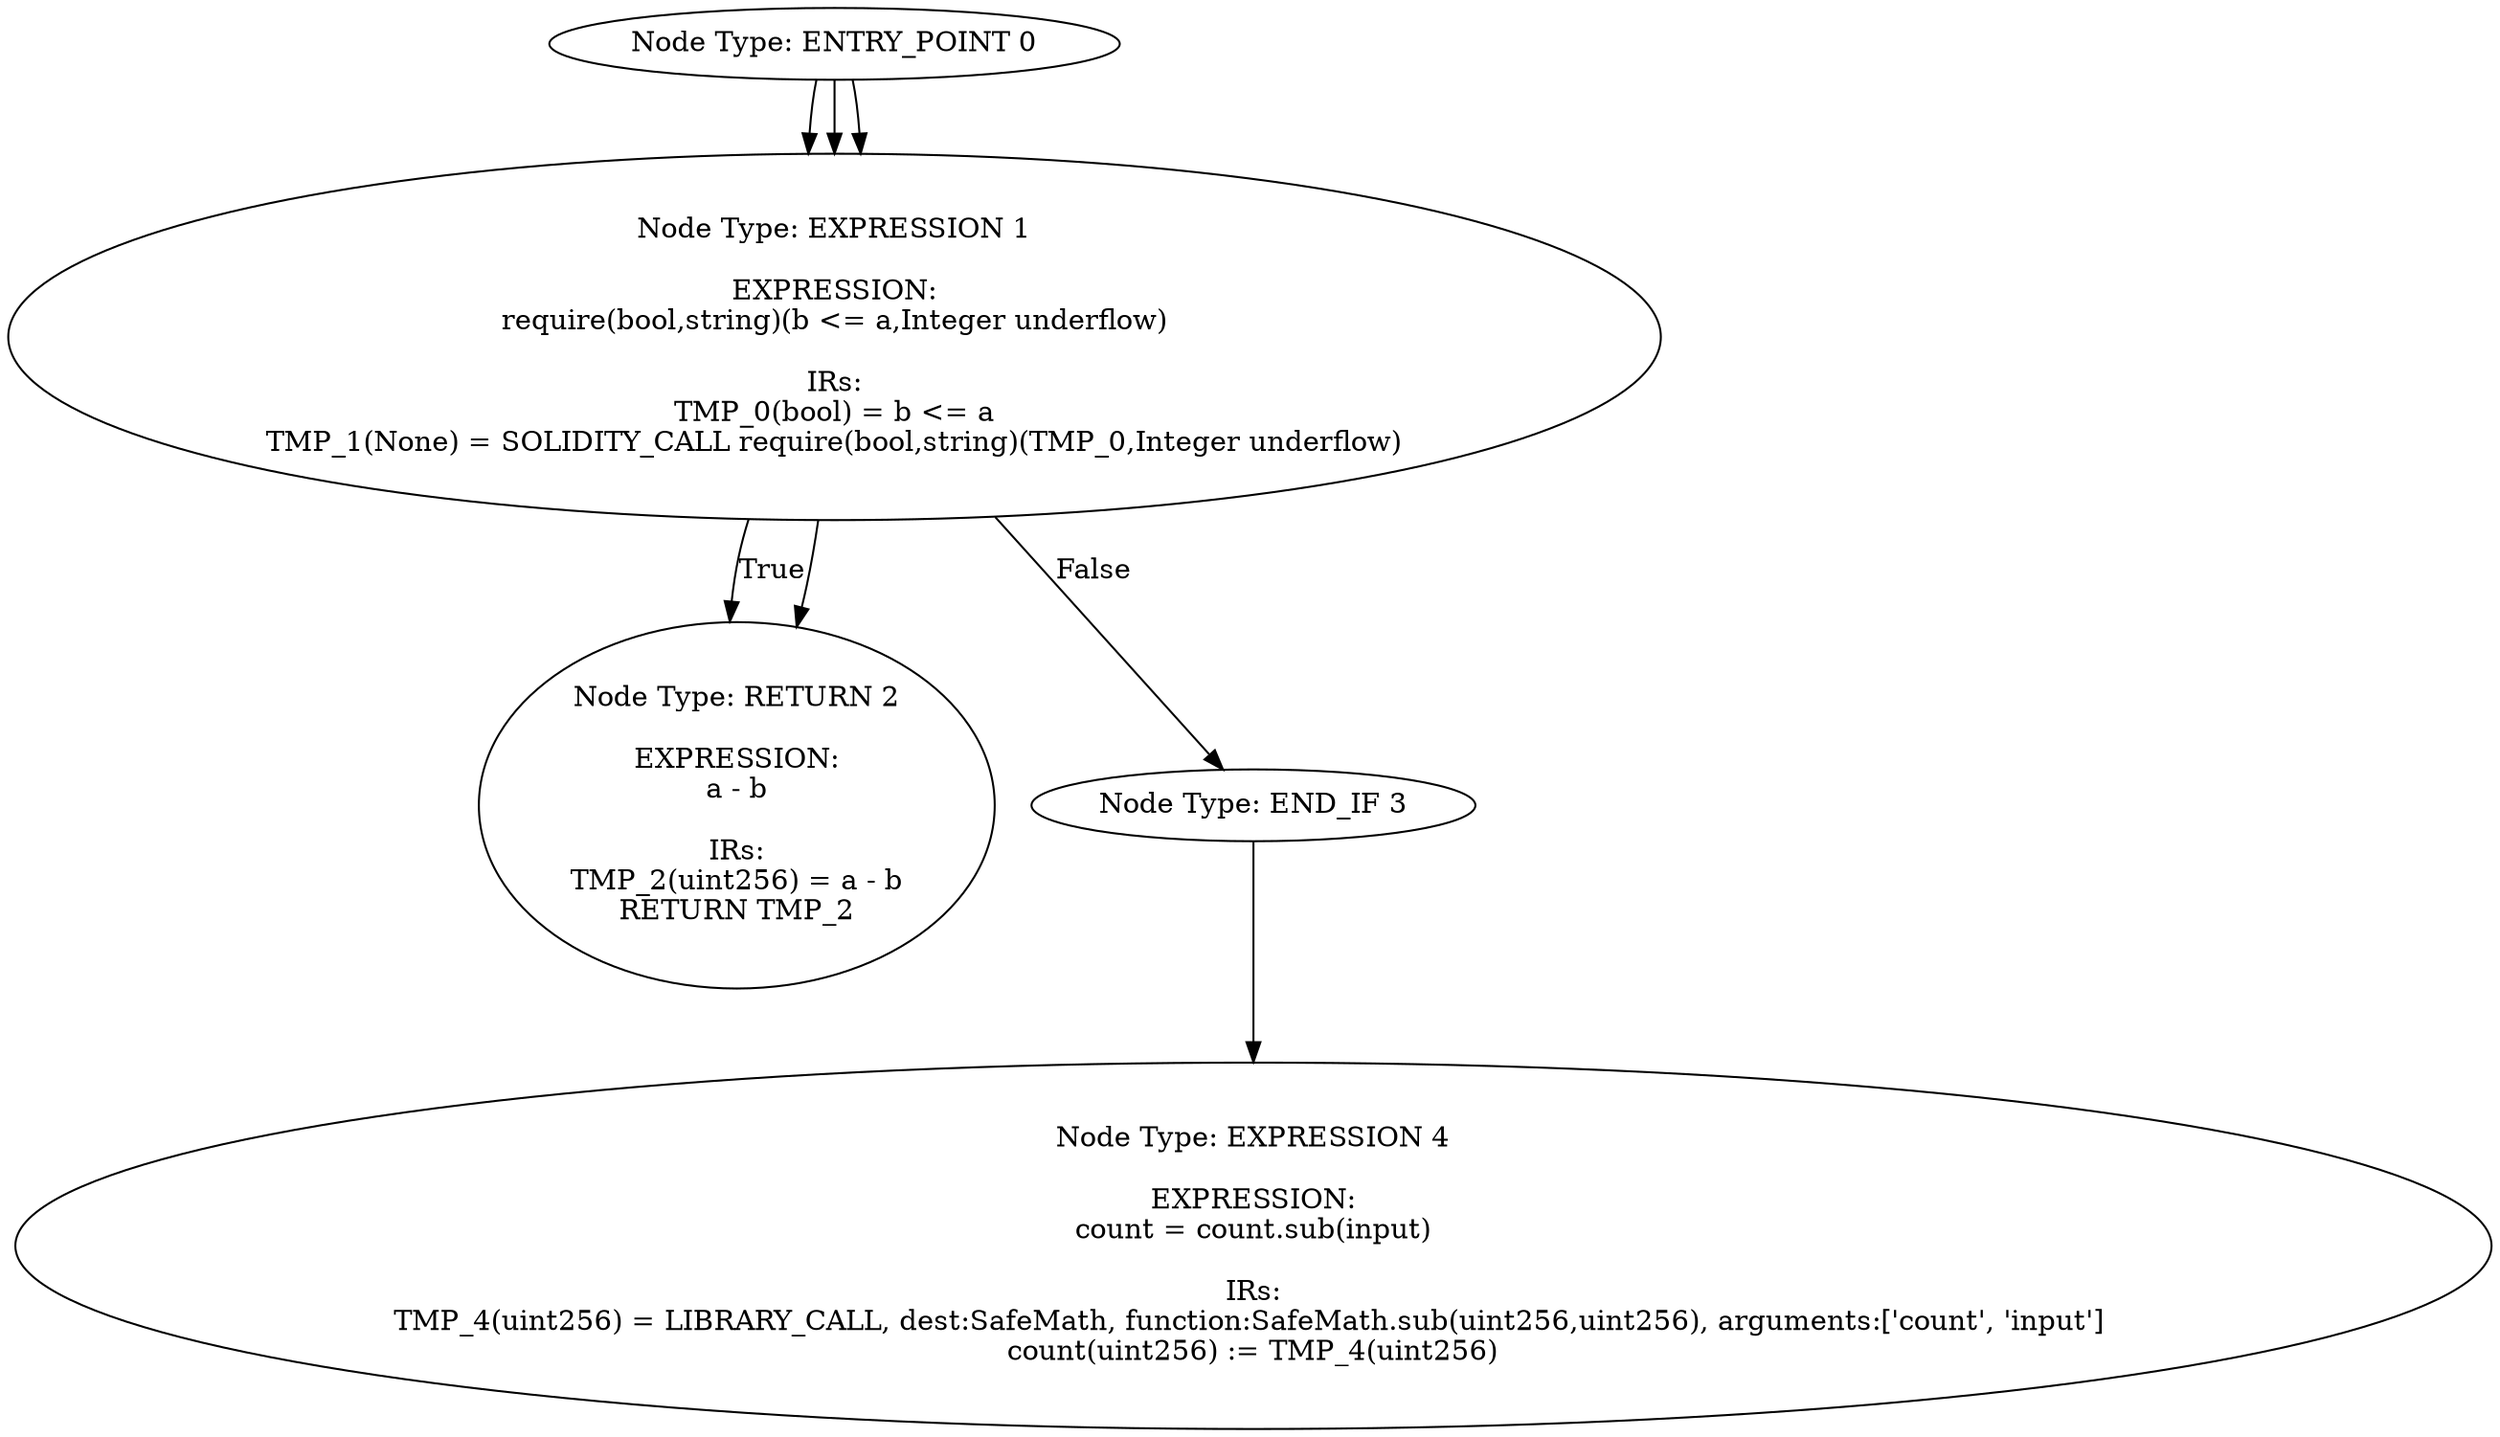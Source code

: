 digraph CFG {
0[label="Node Type: ENTRY_POINT 0
"];
0->1;
1[label="Node Type: IF 1

EXPRESSION:
initialized == 0

IRs:
TMP_3(bool) = initialized == 0
CONDITION TMP_3"];
1->2[label="True"];
1->3[label="False"];
2[label="Node Type: RETURN 2
"];
3[label="Node Type: END_IF 3
"];
3->4;
4[label="Node Type: EXPRESSION 4

EXPRESSION:
count = count.sub(input)

IRs:
TMP_4(uint256) = LIBRARY_CALL, dest:SafeMath, function:SafeMath.sub(uint256,uint256), arguments:['count', 'input'] 
count(uint256) := TMP_4(uint256)"];
0[label="Node Type: OTHER_ENTRYPOINT 0

EXPRESSION:
initialized = 0

IRs:
initialized(uint256) := 0(uint256)"];
0->1;
1[label="Node Type: OTHER_ENTRYPOINT 1

EXPRESSION:
count = 1

IRs:
count(uint256) := 1(uint256)"];
0[label="Node Type: ENTRY_POINT 0
"];
0->1;
1[label="Node Type: EXPRESSION 1

EXPRESSION:
require(bool,string)(b <= a,Integer underflow)

IRs:
TMP_0(bool) = b <= a
TMP_1(None) = SOLIDITY_CALL require(bool,string)(TMP_0,Integer underflow)"];
1->2;
2[label="Node Type: RETURN 2

EXPRESSION:
a - b

IRs:
TMP_2(uint256) = a - b
RETURN TMP_2"];
}
